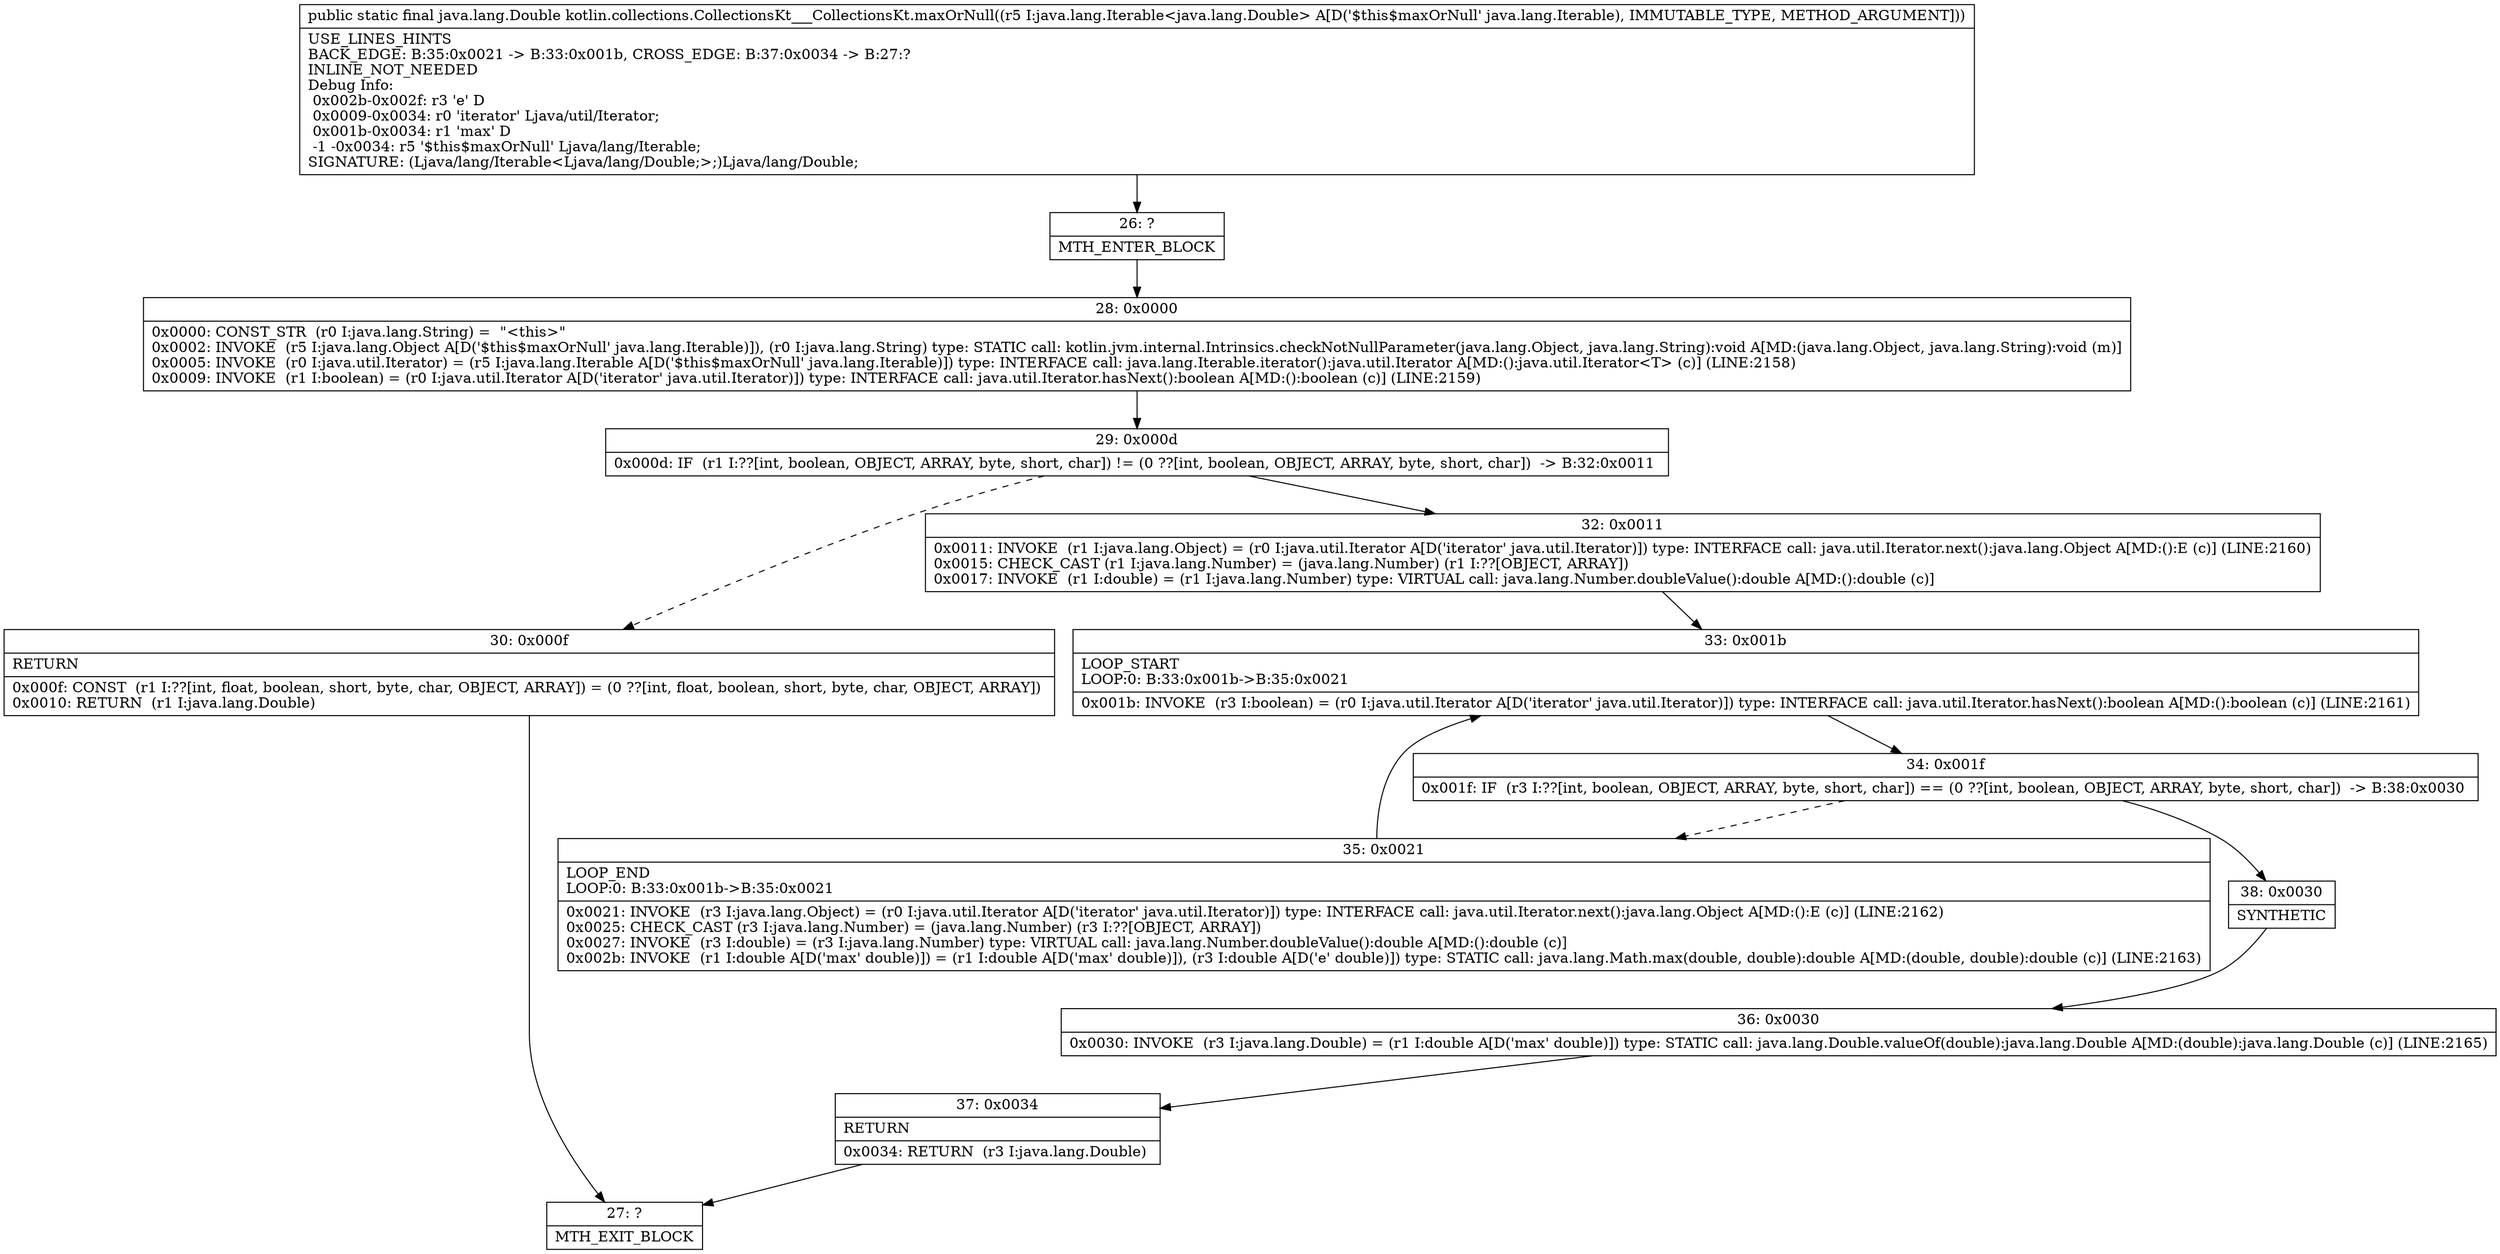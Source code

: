 digraph "CFG forkotlin.collections.CollectionsKt___CollectionsKt.maxOrNull(Ljava\/lang\/Iterable;)Ljava\/lang\/Double;" {
Node_26 [shape=record,label="{26\:\ ?|MTH_ENTER_BLOCK\l}"];
Node_28 [shape=record,label="{28\:\ 0x0000|0x0000: CONST_STR  (r0 I:java.lang.String) =  \"\<this\>\" \l0x0002: INVOKE  (r5 I:java.lang.Object A[D('$this$maxOrNull' java.lang.Iterable)]), (r0 I:java.lang.String) type: STATIC call: kotlin.jvm.internal.Intrinsics.checkNotNullParameter(java.lang.Object, java.lang.String):void A[MD:(java.lang.Object, java.lang.String):void (m)]\l0x0005: INVOKE  (r0 I:java.util.Iterator) = (r5 I:java.lang.Iterable A[D('$this$maxOrNull' java.lang.Iterable)]) type: INTERFACE call: java.lang.Iterable.iterator():java.util.Iterator A[MD:():java.util.Iterator\<T\> (c)] (LINE:2158)\l0x0009: INVOKE  (r1 I:boolean) = (r0 I:java.util.Iterator A[D('iterator' java.util.Iterator)]) type: INTERFACE call: java.util.Iterator.hasNext():boolean A[MD:():boolean (c)] (LINE:2159)\l}"];
Node_29 [shape=record,label="{29\:\ 0x000d|0x000d: IF  (r1 I:??[int, boolean, OBJECT, ARRAY, byte, short, char]) != (0 ??[int, boolean, OBJECT, ARRAY, byte, short, char])  \-\> B:32:0x0011 \l}"];
Node_30 [shape=record,label="{30\:\ 0x000f|RETURN\l|0x000f: CONST  (r1 I:??[int, float, boolean, short, byte, char, OBJECT, ARRAY]) = (0 ??[int, float, boolean, short, byte, char, OBJECT, ARRAY]) \l0x0010: RETURN  (r1 I:java.lang.Double) \l}"];
Node_27 [shape=record,label="{27\:\ ?|MTH_EXIT_BLOCK\l}"];
Node_32 [shape=record,label="{32\:\ 0x0011|0x0011: INVOKE  (r1 I:java.lang.Object) = (r0 I:java.util.Iterator A[D('iterator' java.util.Iterator)]) type: INTERFACE call: java.util.Iterator.next():java.lang.Object A[MD:():E (c)] (LINE:2160)\l0x0015: CHECK_CAST (r1 I:java.lang.Number) = (java.lang.Number) (r1 I:??[OBJECT, ARRAY]) \l0x0017: INVOKE  (r1 I:double) = (r1 I:java.lang.Number) type: VIRTUAL call: java.lang.Number.doubleValue():double A[MD:():double (c)]\l}"];
Node_33 [shape=record,label="{33\:\ 0x001b|LOOP_START\lLOOP:0: B:33:0x001b\-\>B:35:0x0021\l|0x001b: INVOKE  (r3 I:boolean) = (r0 I:java.util.Iterator A[D('iterator' java.util.Iterator)]) type: INTERFACE call: java.util.Iterator.hasNext():boolean A[MD:():boolean (c)] (LINE:2161)\l}"];
Node_34 [shape=record,label="{34\:\ 0x001f|0x001f: IF  (r3 I:??[int, boolean, OBJECT, ARRAY, byte, short, char]) == (0 ??[int, boolean, OBJECT, ARRAY, byte, short, char])  \-\> B:38:0x0030 \l}"];
Node_35 [shape=record,label="{35\:\ 0x0021|LOOP_END\lLOOP:0: B:33:0x001b\-\>B:35:0x0021\l|0x0021: INVOKE  (r3 I:java.lang.Object) = (r0 I:java.util.Iterator A[D('iterator' java.util.Iterator)]) type: INTERFACE call: java.util.Iterator.next():java.lang.Object A[MD:():E (c)] (LINE:2162)\l0x0025: CHECK_CAST (r3 I:java.lang.Number) = (java.lang.Number) (r3 I:??[OBJECT, ARRAY]) \l0x0027: INVOKE  (r3 I:double) = (r3 I:java.lang.Number) type: VIRTUAL call: java.lang.Number.doubleValue():double A[MD:():double (c)]\l0x002b: INVOKE  (r1 I:double A[D('max' double)]) = (r1 I:double A[D('max' double)]), (r3 I:double A[D('e' double)]) type: STATIC call: java.lang.Math.max(double, double):double A[MD:(double, double):double (c)] (LINE:2163)\l}"];
Node_38 [shape=record,label="{38\:\ 0x0030|SYNTHETIC\l}"];
Node_36 [shape=record,label="{36\:\ 0x0030|0x0030: INVOKE  (r3 I:java.lang.Double) = (r1 I:double A[D('max' double)]) type: STATIC call: java.lang.Double.valueOf(double):java.lang.Double A[MD:(double):java.lang.Double (c)] (LINE:2165)\l}"];
Node_37 [shape=record,label="{37\:\ 0x0034|RETURN\l|0x0034: RETURN  (r3 I:java.lang.Double) \l}"];
MethodNode[shape=record,label="{public static final java.lang.Double kotlin.collections.CollectionsKt___CollectionsKt.maxOrNull((r5 I:java.lang.Iterable\<java.lang.Double\> A[D('$this$maxOrNull' java.lang.Iterable), IMMUTABLE_TYPE, METHOD_ARGUMENT]))  | USE_LINES_HINTS\lBACK_EDGE: B:35:0x0021 \-\> B:33:0x001b, CROSS_EDGE: B:37:0x0034 \-\> B:27:?\lINLINE_NOT_NEEDED\lDebug Info:\l  0x002b\-0x002f: r3 'e' D\l  0x0009\-0x0034: r0 'iterator' Ljava\/util\/Iterator;\l  0x001b\-0x0034: r1 'max' D\l  \-1 \-0x0034: r5 '$this$maxOrNull' Ljava\/lang\/Iterable;\lSIGNATURE: (Ljava\/lang\/Iterable\<Ljava\/lang\/Double;\>;)Ljava\/lang\/Double;\l}"];
MethodNode -> Node_26;Node_26 -> Node_28;
Node_28 -> Node_29;
Node_29 -> Node_30[style=dashed];
Node_29 -> Node_32;
Node_30 -> Node_27;
Node_32 -> Node_33;
Node_33 -> Node_34;
Node_34 -> Node_35[style=dashed];
Node_34 -> Node_38;
Node_35 -> Node_33;
Node_38 -> Node_36;
Node_36 -> Node_37;
Node_37 -> Node_27;
}

